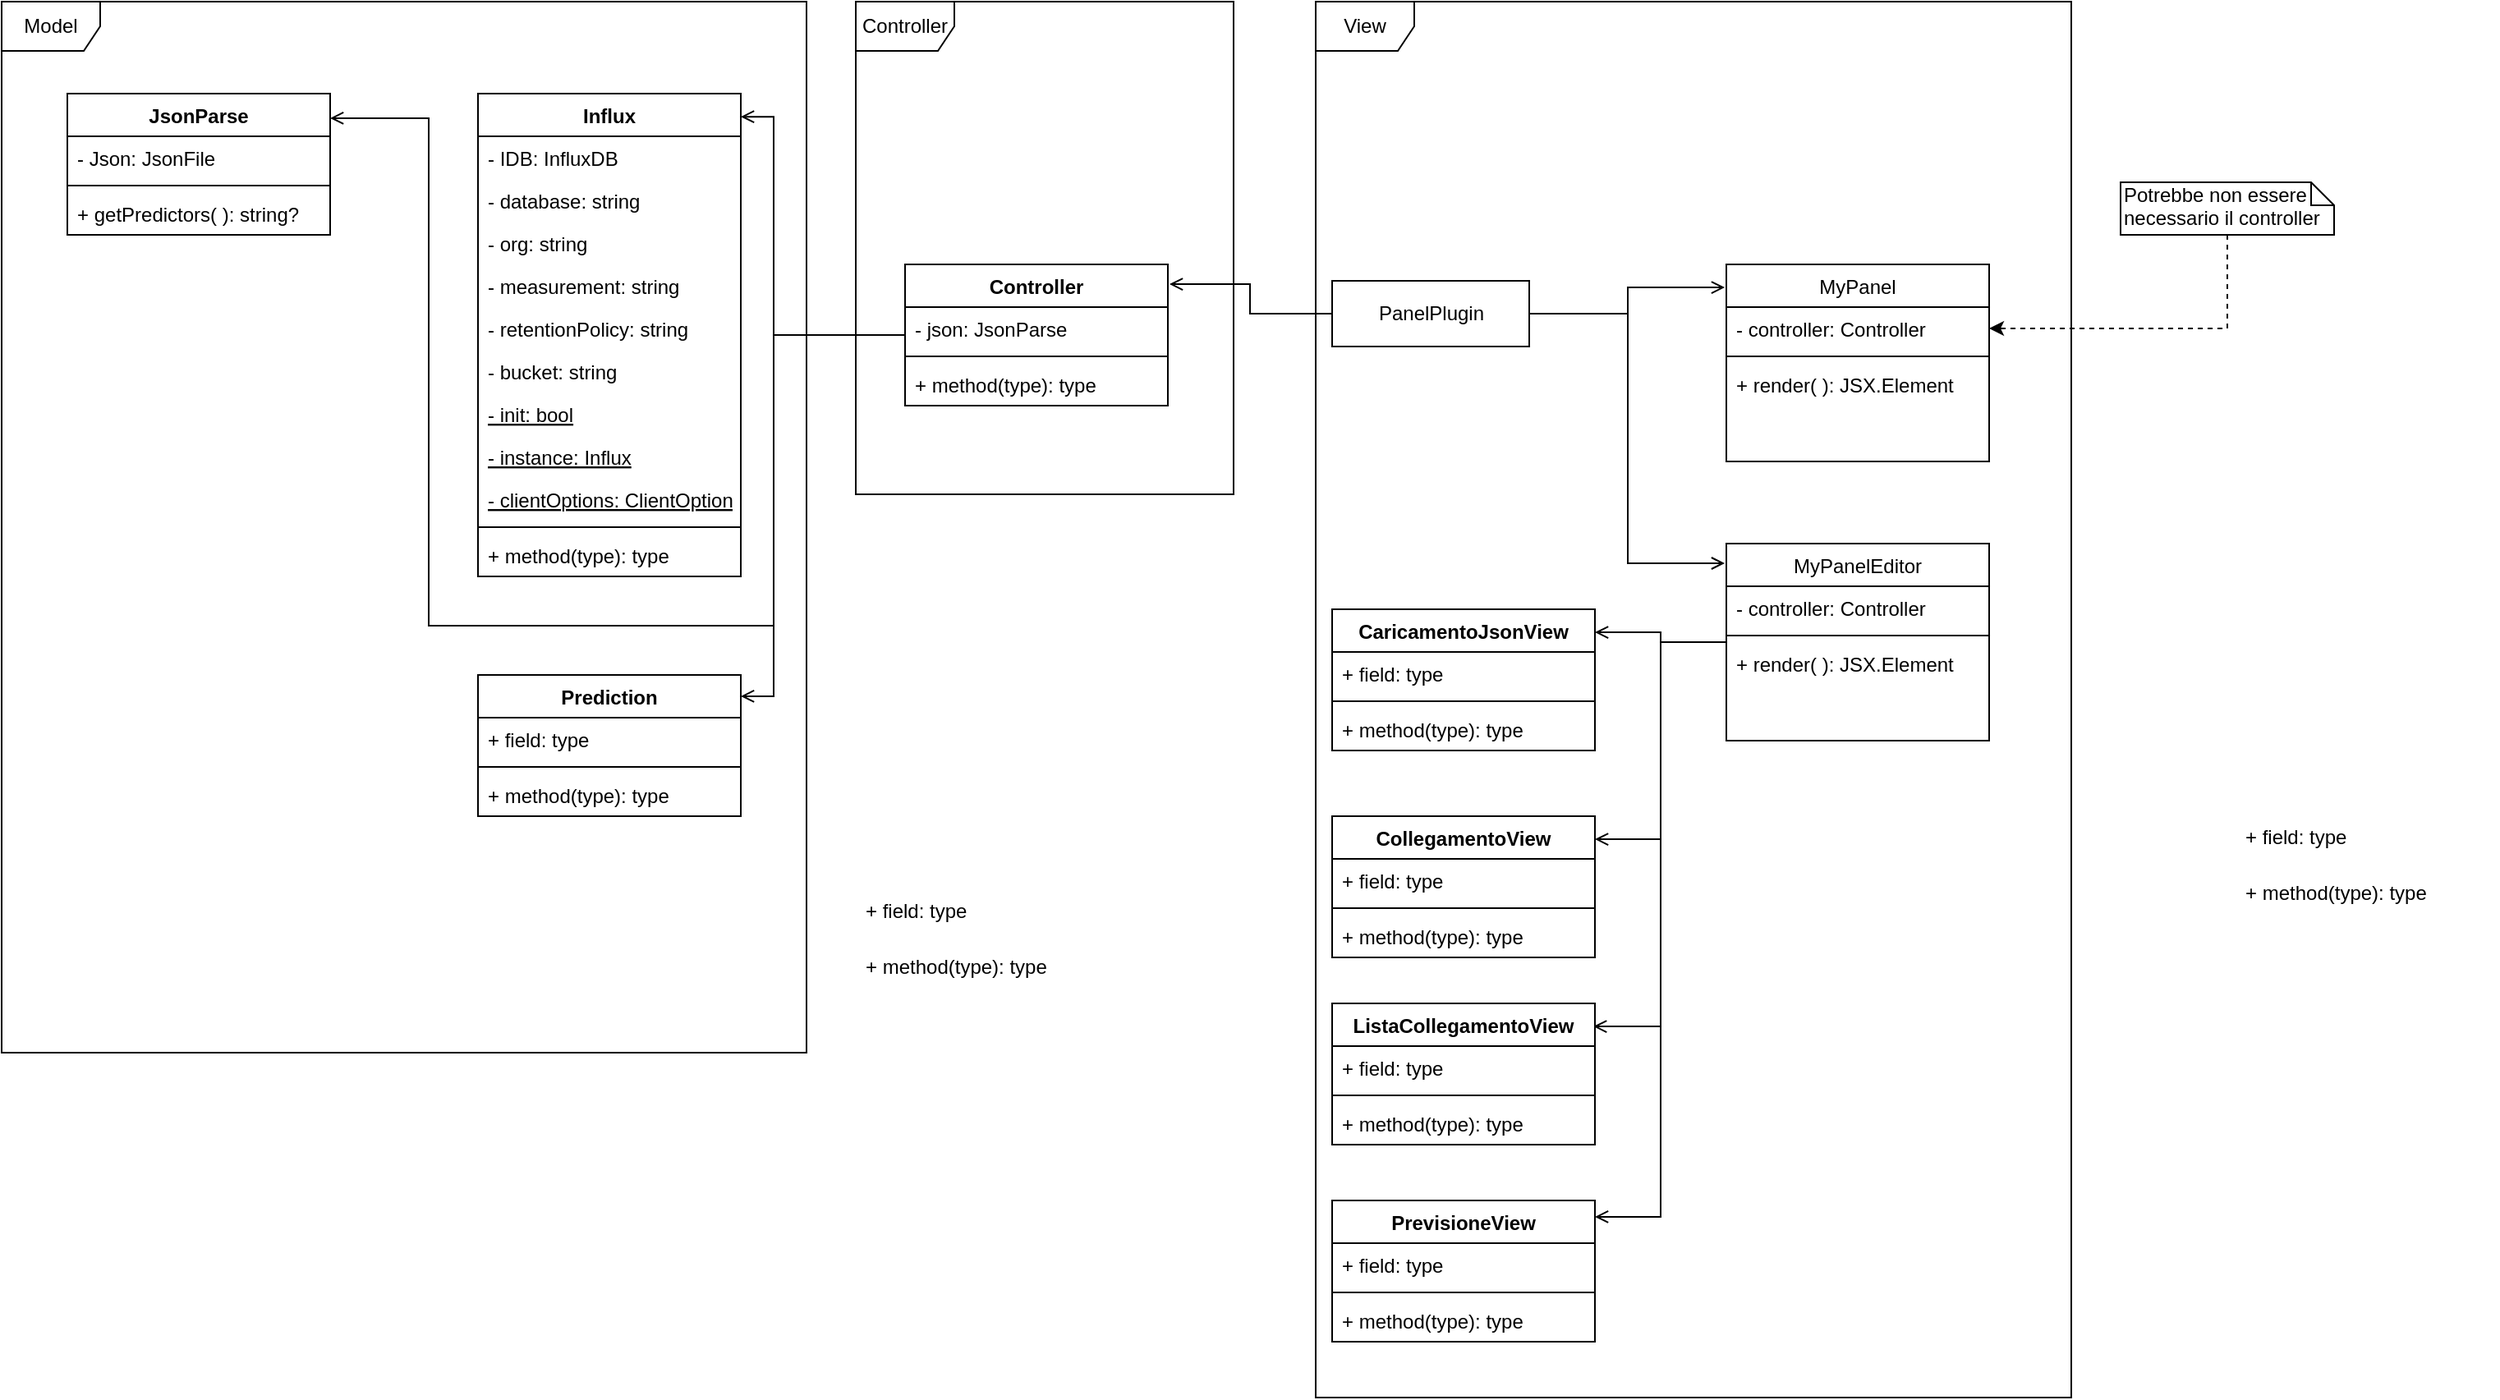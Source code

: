 <mxfile version="13.0.3" type="device"><diagram id="C5RBs43oDa-KdzZeNtuy" name="Page-1"><mxGraphModel dx="2986" dy="822" grid="1" gridSize="10" guides="1" tooltips="1" connect="1" arrows="1" fold="1" page="1" pageScale="1" pageWidth="827" pageHeight="1169" math="0" shadow="0"><root><mxCell id="WIyWlLk6GJQsqaUBKTNV-0"/><mxCell id="WIyWlLk6GJQsqaUBKTNV-1" parent="WIyWlLk6GJQsqaUBKTNV-0"/><mxCell id="JMraxbvX41ucmPS7QItK-8" value="View" style="shape=umlFrame;whiteSpace=wrap;html=1;" vertex="1" parent="WIyWlLk6GJQsqaUBKTNV-1"><mxGeometry x="-490" y="30" width="460" height="850" as="geometry"/></mxCell><mxCell id="JMraxbvX41ucmPS7QItK-7" value="Controller" style="shape=umlFrame;whiteSpace=wrap;html=1;" vertex="1" parent="WIyWlLk6GJQsqaUBKTNV-1"><mxGeometry x="-770" y="30" width="230" height="300" as="geometry"/></mxCell><mxCell id="JMraxbvX41ucmPS7QItK-6" value="Model" style="shape=umlFrame;whiteSpace=wrap;html=1;" vertex="1" parent="WIyWlLk6GJQsqaUBKTNV-1"><mxGeometry x="-1290" y="30" width="490" height="640" as="geometry"/></mxCell><mxCell id="bqARENM6CPj3fpbwpTgn-24" style="edgeStyle=orthogonalEdgeStyle;rounded=0;orthogonalLoop=1;jettySize=auto;html=1;exitX=0;exitY=0.5;exitDx=0;exitDy=0;" parent="WIyWlLk6GJQsqaUBKTNV-1" source="bqARENM6CPj3fpbwpTgn-23" edge="1"><mxGeometry relative="1" as="geometry"><mxPoint x="-470.333" y="224.667" as="targetPoint"/></mxGeometry></mxCell><mxCell id="JMraxbvX41ucmPS7QItK-37" style="edgeStyle=orthogonalEdgeStyle;rounded=0;orthogonalLoop=1;jettySize=auto;html=1;entryX=-0.006;entryY=0.117;entryDx=0;entryDy=0;entryPerimeter=0;endArrow=open;endFill=0;" edge="1" parent="WIyWlLk6GJQsqaUBKTNV-1" source="bqARENM6CPj3fpbwpTgn-23" target="zkfFHV4jXpPFQw0GAbJ--17"><mxGeometry relative="1" as="geometry"/></mxCell><mxCell id="JMraxbvX41ucmPS7QItK-38" style="edgeStyle=orthogonalEdgeStyle;rounded=0;orthogonalLoop=1;jettySize=auto;html=1;entryX=-0.006;entryY=0.1;entryDx=0;entryDy=0;entryPerimeter=0;endArrow=open;endFill=0;" edge="1" parent="WIyWlLk6GJQsqaUBKTNV-1" source="bqARENM6CPj3fpbwpTgn-23" target="zkfFHV4jXpPFQw0GAbJ--6"><mxGeometry relative="1" as="geometry"/></mxCell><mxCell id="JMraxbvX41ucmPS7QItK-45" style="edgeStyle=orthogonalEdgeStyle;rounded=0;orthogonalLoop=1;jettySize=auto;html=1;entryX=1.006;entryY=0.14;entryDx=0;entryDy=0;entryPerimeter=0;endArrow=open;endFill=0;" edge="1" parent="WIyWlLk6GJQsqaUBKTNV-1" source="bqARENM6CPj3fpbwpTgn-23" target="bqARENM6CPj3fpbwpTgn-14"><mxGeometry relative="1" as="geometry"/></mxCell><mxCell id="bqARENM6CPj3fpbwpTgn-23" value="PanelPlugin" style="html=1;" parent="WIyWlLk6GJQsqaUBKTNV-1" vertex="1"><mxGeometry x="-480" y="200" width="120" height="40" as="geometry"/></mxCell><mxCell id="JMraxbvX41ucmPS7QItK-32" style="edgeStyle=orthogonalEdgeStyle;rounded=0;orthogonalLoop=1;jettySize=auto;html=1;entryX=1;entryY=0.163;entryDx=0;entryDy=0;entryPerimeter=0;endArrow=open;endFill=0;" edge="1" parent="WIyWlLk6GJQsqaUBKTNV-1" source="zkfFHV4jXpPFQw0GAbJ--6" target="JMraxbvX41ucmPS7QItK-16"><mxGeometry relative="1" as="geometry"/></mxCell><mxCell id="JMraxbvX41ucmPS7QItK-33" style="edgeStyle=orthogonalEdgeStyle;rounded=0;orthogonalLoop=1;jettySize=auto;html=1;entryX=1;entryY=0.163;entryDx=0;entryDy=0;entryPerimeter=0;endArrow=open;endFill=0;" edge="1" parent="WIyWlLk6GJQsqaUBKTNV-1" source="zkfFHV4jXpPFQw0GAbJ--6" target="JMraxbvX41ucmPS7QItK-20"><mxGeometry relative="1" as="geometry"/></mxCell><mxCell id="JMraxbvX41ucmPS7QItK-34" style="edgeStyle=orthogonalEdgeStyle;rounded=0;orthogonalLoop=1;jettySize=auto;html=1;entryX=0.994;entryY=0.163;entryDx=0;entryDy=0;entryPerimeter=0;endArrow=open;endFill=0;" edge="1" parent="WIyWlLk6GJQsqaUBKTNV-1" source="zkfFHV4jXpPFQw0GAbJ--6" target="JMraxbvX41ucmPS7QItK-24"><mxGeometry relative="1" as="geometry"/></mxCell><mxCell id="JMraxbvX41ucmPS7QItK-35" style="edgeStyle=orthogonalEdgeStyle;rounded=0;orthogonalLoop=1;jettySize=auto;html=1;entryX=1;entryY=0.116;entryDx=0;entryDy=0;entryPerimeter=0;endArrow=open;endFill=0;" edge="1" parent="WIyWlLk6GJQsqaUBKTNV-1" source="zkfFHV4jXpPFQw0GAbJ--6" target="JMraxbvX41ucmPS7QItK-28"><mxGeometry relative="1" as="geometry"/></mxCell><mxCell id="zkfFHV4jXpPFQw0GAbJ--6" value="MyPanelEditor" style="swimlane;fontStyle=0;align=center;verticalAlign=top;childLayout=stackLayout;horizontal=1;startSize=26;horizontalStack=0;resizeParent=1;resizeLast=0;collapsible=1;marginBottom=0;rounded=0;shadow=0;strokeWidth=1;" parent="WIyWlLk6GJQsqaUBKTNV-1" vertex="1"><mxGeometry x="-240" y="360" width="160" height="120" as="geometry"><mxRectangle x="130" y="380" width="160" height="26" as="alternateBounds"/></mxGeometry></mxCell><mxCell id="JMraxbvX41ucmPS7QItK-4" value="- controller: Controller" style="text;strokeColor=none;fillColor=none;align=left;verticalAlign=top;spacingLeft=4;spacingRight=4;overflow=hidden;rotatable=0;points=[[0,0.5],[1,0.5]];portConstraint=eastwest;" vertex="1" parent="zkfFHV4jXpPFQw0GAbJ--6"><mxGeometry y="26" width="160" height="26" as="geometry"/></mxCell><mxCell id="zkfFHV4jXpPFQw0GAbJ--9" value="" style="line;html=1;strokeWidth=1;align=left;verticalAlign=middle;spacingTop=-1;spacingLeft=3;spacingRight=3;rotatable=0;labelPosition=right;points=[];portConstraint=eastwest;" parent="zkfFHV4jXpPFQw0GAbJ--6" vertex="1"><mxGeometry y="52" width="160" height="8" as="geometry"/></mxCell><mxCell id="JMraxbvX41ucmPS7QItK-3" value="+ render( ): JSX.Element" style="text;strokeColor=none;fillColor=none;align=left;verticalAlign=top;spacingLeft=4;spacingRight=4;overflow=hidden;rotatable=0;points=[[0,0.5],[1,0.5]];portConstraint=eastwest;" vertex="1" parent="zkfFHV4jXpPFQw0GAbJ--6"><mxGeometry y="60" width="160" height="26" as="geometry"/></mxCell><mxCell id="zkfFHV4jXpPFQw0GAbJ--17" value="MyPanel" style="swimlane;fontStyle=0;align=center;verticalAlign=top;childLayout=stackLayout;horizontal=1;startSize=26;horizontalStack=0;resizeParent=1;resizeLast=0;collapsible=1;marginBottom=0;rounded=0;shadow=0;strokeWidth=1;" parent="WIyWlLk6GJQsqaUBKTNV-1" vertex="1"><mxGeometry x="-240" y="190" width="160" height="120" as="geometry"><mxRectangle x="550" y="140" width="160" height="26" as="alternateBounds"/></mxGeometry></mxCell><mxCell id="JMraxbvX41ucmPS7QItK-5" value="- controller: Controller" style="text;strokeColor=none;fillColor=none;align=left;verticalAlign=top;spacingLeft=4;spacingRight=4;overflow=hidden;rotatable=0;points=[[0,0.5],[1,0.5]];portConstraint=eastwest;" vertex="1" parent="zkfFHV4jXpPFQw0GAbJ--17"><mxGeometry y="26" width="160" height="26" as="geometry"/></mxCell><mxCell id="zkfFHV4jXpPFQw0GAbJ--23" value="" style="line;html=1;strokeWidth=1;align=left;verticalAlign=middle;spacingTop=-1;spacingLeft=3;spacingRight=3;rotatable=0;labelPosition=right;points=[];portConstraint=eastwest;" parent="zkfFHV4jXpPFQw0GAbJ--17" vertex="1"><mxGeometry y="52" width="160" height="8" as="geometry"/></mxCell><mxCell id="JMraxbvX41ucmPS7QItK-2" value="+ render( ): JSX.Element" style="text;strokeColor=none;fillColor=none;align=left;verticalAlign=top;spacingLeft=4;spacingRight=4;overflow=hidden;rotatable=0;points=[[0,0.5],[1,0.5]];portConstraint=eastwest;" vertex="1" parent="zkfFHV4jXpPFQw0GAbJ--17"><mxGeometry y="60" width="160" height="26" as="geometry"/></mxCell><mxCell id="JMraxbvX41ucmPS7QItK-42" style="edgeStyle=orthogonalEdgeStyle;rounded=0;orthogonalLoop=1;jettySize=auto;html=1;entryX=1;entryY=0.174;entryDx=0;entryDy=0;entryPerimeter=0;endArrow=open;endFill=0;" edge="1" parent="WIyWlLk6GJQsqaUBKTNV-1" source="bqARENM6CPj3fpbwpTgn-14" target="JMraxbvX41ucmPS7QItK-9"><mxGeometry relative="1" as="geometry"><Array as="points"><mxPoint x="-820" y="233"/><mxPoint x="-820" y="410"/><mxPoint x="-1030" y="410"/><mxPoint x="-1030" y="101"/></Array></mxGeometry></mxCell><mxCell id="JMraxbvX41ucmPS7QItK-43" style="edgeStyle=orthogonalEdgeStyle;rounded=0;orthogonalLoop=1;jettySize=auto;html=1;entryX=1;entryY=0.048;entryDx=0;entryDy=0;entryPerimeter=0;endArrow=open;endFill=0;" edge="1" parent="WIyWlLk6GJQsqaUBKTNV-1" source="bqARENM6CPj3fpbwpTgn-14" target="bqARENM6CPj3fpbwpTgn-29"><mxGeometry relative="1" as="geometry"><Array as="points"><mxPoint x="-820" y="233"/><mxPoint x="-820" y="100"/></Array></mxGeometry></mxCell><mxCell id="JMraxbvX41ucmPS7QItK-44" style="edgeStyle=orthogonalEdgeStyle;rounded=0;orthogonalLoop=1;jettySize=auto;html=1;entryX=1;entryY=0.151;entryDx=0;entryDy=0;entryPerimeter=0;endArrow=open;endFill=0;" edge="1" parent="WIyWlLk6GJQsqaUBKTNV-1" source="bqARENM6CPj3fpbwpTgn-14" target="bqARENM6CPj3fpbwpTgn-34"><mxGeometry relative="1" as="geometry"><Array as="points"><mxPoint x="-820" y="233"/><mxPoint x="-820" y="453"/></Array></mxGeometry></mxCell><mxCell id="bqARENM6CPj3fpbwpTgn-14" value="Controller" style="swimlane;fontStyle=1;align=center;verticalAlign=top;childLayout=stackLayout;horizontal=1;startSize=26;horizontalStack=0;resizeParent=1;resizeParentMax=0;resizeLast=0;collapsible=1;marginBottom=0;" parent="WIyWlLk6GJQsqaUBKTNV-1" vertex="1"><mxGeometry x="-740" y="190" width="160" height="86" as="geometry"/></mxCell><mxCell id="bqARENM6CPj3fpbwpTgn-15" value="- json: JsonParse" style="text;strokeColor=none;fillColor=none;align=left;verticalAlign=top;spacingLeft=4;spacingRight=4;overflow=hidden;rotatable=0;points=[[0,0.5],[1,0.5]];portConstraint=eastwest;" parent="bqARENM6CPj3fpbwpTgn-14" vertex="1"><mxGeometry y="26" width="160" height="26" as="geometry"/></mxCell><mxCell id="bqARENM6CPj3fpbwpTgn-16" value="" style="line;strokeWidth=1;fillColor=none;align=left;verticalAlign=middle;spacingTop=-1;spacingLeft=3;spacingRight=3;rotatable=0;labelPosition=right;points=[];portConstraint=eastwest;" parent="bqARENM6CPj3fpbwpTgn-14" vertex="1"><mxGeometry y="52" width="160" height="8" as="geometry"/></mxCell><mxCell id="bqARENM6CPj3fpbwpTgn-17" value="+ method(type): type" style="text;strokeColor=none;fillColor=none;align=left;verticalAlign=top;spacingLeft=4;spacingRight=4;overflow=hidden;rotatable=0;points=[[0,0.5],[1,0.5]];portConstraint=eastwest;" parent="bqARENM6CPj3fpbwpTgn-14" vertex="1"><mxGeometry y="60" width="160" height="26" as="geometry"/></mxCell><mxCell id="bqARENM6CPj3fpbwpTgn-45" value="+ field: type" style="text;strokeColor=none;fillColor=none;align=left;verticalAlign=top;spacingLeft=4;spacingRight=4;overflow=hidden;rotatable=0;points=[[0,0.5],[1,0.5]];portConstraint=eastwest;" parent="WIyWlLk6GJQsqaUBKTNV-1" vertex="1"><mxGeometry x="-770" y="570" width="160" height="26" as="geometry"/></mxCell><mxCell id="bqARENM6CPj3fpbwpTgn-46" value="+ method(type): type" style="text;strokeColor=none;fillColor=none;align=left;verticalAlign=top;spacingLeft=4;spacingRight=4;overflow=hidden;rotatable=0;points=[[0,0.5],[1,0.5]];portConstraint=eastwest;" parent="WIyWlLk6GJQsqaUBKTNV-1" vertex="1"><mxGeometry x="-770" y="604" width="160" height="26" as="geometry"/></mxCell><mxCell id="bqARENM6CPj3fpbwpTgn-34" value="Prediction" style="swimlane;fontStyle=1;align=center;verticalAlign=top;childLayout=stackLayout;horizontal=1;startSize=26;horizontalStack=0;resizeParent=1;resizeParentMax=0;resizeLast=0;collapsible=1;marginBottom=0;" parent="WIyWlLk6GJQsqaUBKTNV-1" vertex="1"><mxGeometry x="-1000" y="440" width="160" height="86" as="geometry"/></mxCell><mxCell id="bqARENM6CPj3fpbwpTgn-35" value="+ field: type" style="text;strokeColor=none;fillColor=none;align=left;verticalAlign=top;spacingLeft=4;spacingRight=4;overflow=hidden;rotatable=0;points=[[0,0.5],[1,0.5]];portConstraint=eastwest;" parent="bqARENM6CPj3fpbwpTgn-34" vertex="1"><mxGeometry y="26" width="160" height="26" as="geometry"/></mxCell><mxCell id="bqARENM6CPj3fpbwpTgn-36" value="" style="line;strokeWidth=1;fillColor=none;align=left;verticalAlign=middle;spacingTop=-1;spacingLeft=3;spacingRight=3;rotatable=0;labelPosition=right;points=[];portConstraint=eastwest;" parent="bqARENM6CPj3fpbwpTgn-34" vertex="1"><mxGeometry y="52" width="160" height="8" as="geometry"/></mxCell><mxCell id="bqARENM6CPj3fpbwpTgn-37" value="+ method(type): type" style="text;strokeColor=none;fillColor=none;align=left;verticalAlign=top;spacingLeft=4;spacingRight=4;overflow=hidden;rotatable=0;points=[[0,0.5],[1,0.5]];portConstraint=eastwest;" parent="bqARENM6CPj3fpbwpTgn-34" vertex="1"><mxGeometry y="60" width="160" height="26" as="geometry"/></mxCell><mxCell id="bqARENM6CPj3fpbwpTgn-29" value="Influx" style="swimlane;fontStyle=1;align=center;verticalAlign=top;childLayout=stackLayout;horizontal=1;startSize=26;horizontalStack=0;resizeParent=1;resizeParentMax=0;resizeLast=0;collapsible=1;marginBottom=0;" parent="WIyWlLk6GJQsqaUBKTNV-1" vertex="1"><mxGeometry x="-1000" y="86" width="160" height="294" as="geometry"/></mxCell><mxCell id="bqARENM6CPj3fpbwpTgn-49" value="- IDB: InfluxDB" style="text;strokeColor=none;fillColor=none;align=left;verticalAlign=top;spacingLeft=4;spacingRight=4;overflow=hidden;rotatable=0;points=[[0,0.5],[1,0.5]];portConstraint=eastwest;" parent="bqARENM6CPj3fpbwpTgn-29" vertex="1"><mxGeometry y="26" width="160" height="26" as="geometry"/></mxCell><mxCell id="bqARENM6CPj3fpbwpTgn-51" value="- database: string" style="text;strokeColor=none;fillColor=none;align=left;verticalAlign=top;spacingLeft=4;spacingRight=4;overflow=hidden;rotatable=0;points=[[0,0.5],[1,0.5]];portConstraint=eastwest;" parent="bqARENM6CPj3fpbwpTgn-29" vertex="1"><mxGeometry y="52" width="160" height="26" as="geometry"/></mxCell><mxCell id="bqARENM6CPj3fpbwpTgn-52" value="- org: string" style="text;strokeColor=none;fillColor=none;align=left;verticalAlign=top;spacingLeft=4;spacingRight=4;overflow=hidden;rotatable=0;points=[[0,0.5],[1,0.5]];portConstraint=eastwest;" parent="bqARENM6CPj3fpbwpTgn-29" vertex="1"><mxGeometry y="78" width="160" height="26" as="geometry"/></mxCell><mxCell id="bqARENM6CPj3fpbwpTgn-53" value="- measurement: string" style="text;strokeColor=none;fillColor=none;align=left;verticalAlign=top;spacingLeft=4;spacingRight=4;overflow=hidden;rotatable=0;points=[[0,0.5],[1,0.5]];portConstraint=eastwest;" parent="bqARENM6CPj3fpbwpTgn-29" vertex="1"><mxGeometry y="104" width="160" height="26" as="geometry"/></mxCell><mxCell id="bqARENM6CPj3fpbwpTgn-54" value="- retentionPolicy: string" style="text;strokeColor=none;fillColor=none;align=left;verticalAlign=top;spacingLeft=4;spacingRight=4;overflow=hidden;rotatable=0;points=[[0,0.5],[1,0.5]];portConstraint=eastwest;" parent="bqARENM6CPj3fpbwpTgn-29" vertex="1"><mxGeometry y="130" width="160" height="26" as="geometry"/></mxCell><mxCell id="bqARENM6CPj3fpbwpTgn-50" value="- bucket: string" style="text;strokeColor=none;fillColor=none;align=left;verticalAlign=top;spacingLeft=4;spacingRight=4;overflow=hidden;rotatable=0;points=[[0,0.5],[1,0.5]];portConstraint=eastwest;" parent="bqARENM6CPj3fpbwpTgn-29" vertex="1"><mxGeometry y="156" width="160" height="26" as="geometry"/></mxCell><mxCell id="bqARENM6CPj3fpbwpTgn-48" value="- init: bool" style="text;strokeColor=none;fillColor=none;align=left;verticalAlign=top;spacingLeft=4;spacingRight=4;overflow=hidden;rotatable=0;points=[[0,0.5],[1,0.5]];portConstraint=eastwest;fontStyle=4" parent="bqARENM6CPj3fpbwpTgn-29" vertex="1"><mxGeometry y="182" width="160" height="26" as="geometry"/></mxCell><mxCell id="bqARENM6CPj3fpbwpTgn-30" value="- instance: Influx" style="text;strokeColor=none;fillColor=none;align=left;verticalAlign=middle;spacingLeft=4;spacingRight=4;overflow=hidden;rotatable=0;points=[[0,0.5],[1,0.5]];portConstraint=eastwest;fontStyle=4;labelBackgroundColor=none;labelBorderColor=none;fontSize=12;horizontal=1;labelPosition=center;verticalLabelPosition=middle;spacing=2;spacingTop=0;spacingBottom=0;" parent="bqARENM6CPj3fpbwpTgn-29" vertex="1"><mxGeometry y="208" width="160" height="26" as="geometry"/></mxCell><mxCell id="bqARENM6CPj3fpbwpTgn-47" value="- clientOptions: ClientOptions" style="text;strokeColor=none;fillColor=none;align=left;verticalAlign=top;spacingLeft=4;spacingRight=4;overflow=hidden;rotatable=0;points=[[0,0.5],[1,0.5]];portConstraint=eastwest;fontStyle=4" parent="bqARENM6CPj3fpbwpTgn-29" vertex="1"><mxGeometry y="234" width="160" height="26" as="geometry"/></mxCell><mxCell id="bqARENM6CPj3fpbwpTgn-31" value="" style="line;strokeWidth=1;fillColor=none;align=left;verticalAlign=middle;spacingTop=-1;spacingLeft=3;spacingRight=3;rotatable=0;labelPosition=right;points=[];portConstraint=eastwest;" parent="bqARENM6CPj3fpbwpTgn-29" vertex="1"><mxGeometry y="260" width="160" height="8" as="geometry"/></mxCell><mxCell id="bqARENM6CPj3fpbwpTgn-32" value="+ method(type): type" style="text;strokeColor=none;fillColor=none;align=left;verticalAlign=top;spacingLeft=4;spacingRight=4;overflow=hidden;rotatable=0;points=[[0,0.5],[1,0.5]];portConstraint=eastwest;" parent="bqARENM6CPj3fpbwpTgn-29" vertex="1"><mxGeometry y="268" width="160" height="26" as="geometry"/></mxCell><mxCell id="JMraxbvX41ucmPS7QItK-0" value="+ field: type" style="text;strokeColor=none;fillColor=none;align=left;verticalAlign=top;spacingLeft=4;spacingRight=4;overflow=hidden;rotatable=0;points=[[0,0.5],[1,0.5]];portConstraint=eastwest;" vertex="1" parent="WIyWlLk6GJQsqaUBKTNV-1"><mxGeometry x="70" y="525" width="160" height="26" as="geometry"/></mxCell><mxCell id="JMraxbvX41ucmPS7QItK-1" value="+ method(type): type" style="text;strokeColor=none;fillColor=none;align=left;verticalAlign=top;spacingLeft=4;spacingRight=4;overflow=hidden;rotatable=0;points=[[0,0.5],[1,0.5]];portConstraint=eastwest;" vertex="1" parent="WIyWlLk6GJQsqaUBKTNV-1"><mxGeometry x="70" y="559" width="160" height="26" as="geometry"/></mxCell><mxCell id="JMraxbvX41ucmPS7QItK-9" value="JsonParse" style="swimlane;fontStyle=1;align=center;verticalAlign=top;childLayout=stackLayout;horizontal=1;startSize=26;horizontalStack=0;resizeParent=1;resizeParentMax=0;resizeLast=0;collapsible=1;marginBottom=0;" vertex="1" parent="WIyWlLk6GJQsqaUBKTNV-1"><mxGeometry x="-1250" y="86" width="160" height="86" as="geometry"/></mxCell><mxCell id="JMraxbvX41ucmPS7QItK-10" value="- Json: JsonFile" style="text;strokeColor=none;fillColor=none;align=left;verticalAlign=top;spacingLeft=4;spacingRight=4;overflow=hidden;rotatable=0;points=[[0,0.5],[1,0.5]];portConstraint=eastwest;" vertex="1" parent="JMraxbvX41ucmPS7QItK-9"><mxGeometry y="26" width="160" height="26" as="geometry"/></mxCell><mxCell id="JMraxbvX41ucmPS7QItK-11" value="" style="line;strokeWidth=1;fillColor=none;align=left;verticalAlign=middle;spacingTop=-1;spacingLeft=3;spacingRight=3;rotatable=0;labelPosition=right;points=[];portConstraint=eastwest;" vertex="1" parent="JMraxbvX41ucmPS7QItK-9"><mxGeometry y="52" width="160" height="8" as="geometry"/></mxCell><mxCell id="JMraxbvX41ucmPS7QItK-12" value="+ getPredictors( ): string?" style="text;strokeColor=none;fillColor=none;align=left;verticalAlign=top;spacingLeft=4;spacingRight=4;overflow=hidden;rotatable=0;points=[[0,0.5],[1,0.5]];portConstraint=eastwest;" vertex="1" parent="JMraxbvX41ucmPS7QItK-9"><mxGeometry y="60" width="160" height="26" as="geometry"/></mxCell><mxCell id="JMraxbvX41ucmPS7QItK-15" style="edgeStyle=orthogonalEdgeStyle;rounded=0;orthogonalLoop=1;jettySize=auto;html=1;entryX=1;entryY=0.5;entryDx=0;entryDy=0;dashed=1;" edge="1" parent="WIyWlLk6GJQsqaUBKTNV-1" source="JMraxbvX41ucmPS7QItK-14" target="JMraxbvX41ucmPS7QItK-5"><mxGeometry relative="1" as="geometry"/></mxCell><mxCell id="JMraxbvX41ucmPS7QItK-14" value="Potrebbe non essere necessario il controller" style="shape=note;whiteSpace=wrap;html=1;size=14;verticalAlign=top;align=left;spacingTop=-6;" vertex="1" parent="WIyWlLk6GJQsqaUBKTNV-1"><mxGeometry y="140" width="130" height="32" as="geometry"/></mxCell><mxCell id="JMraxbvX41ucmPS7QItK-16" value="CaricamentoJsonView" style="swimlane;fontStyle=1;align=center;verticalAlign=top;childLayout=stackLayout;horizontal=1;startSize=26;horizontalStack=0;resizeParent=1;resizeParentMax=0;resizeLast=0;collapsible=1;marginBottom=0;" vertex="1" parent="WIyWlLk6GJQsqaUBKTNV-1"><mxGeometry x="-480" y="400" width="160" height="86" as="geometry"/></mxCell><mxCell id="JMraxbvX41ucmPS7QItK-17" value="+ field: type" style="text;strokeColor=none;fillColor=none;align=left;verticalAlign=top;spacingLeft=4;spacingRight=4;overflow=hidden;rotatable=0;points=[[0,0.5],[1,0.5]];portConstraint=eastwest;" vertex="1" parent="JMraxbvX41ucmPS7QItK-16"><mxGeometry y="26" width="160" height="26" as="geometry"/></mxCell><mxCell id="JMraxbvX41ucmPS7QItK-18" value="" style="line;strokeWidth=1;fillColor=none;align=left;verticalAlign=middle;spacingTop=-1;spacingLeft=3;spacingRight=3;rotatable=0;labelPosition=right;points=[];portConstraint=eastwest;" vertex="1" parent="JMraxbvX41ucmPS7QItK-16"><mxGeometry y="52" width="160" height="8" as="geometry"/></mxCell><mxCell id="JMraxbvX41ucmPS7QItK-19" value="+ method(type): type" style="text;strokeColor=none;fillColor=none;align=left;verticalAlign=top;spacingLeft=4;spacingRight=4;overflow=hidden;rotatable=0;points=[[0,0.5],[1,0.5]];portConstraint=eastwest;" vertex="1" parent="JMraxbvX41ucmPS7QItK-16"><mxGeometry y="60" width="160" height="26" as="geometry"/></mxCell><mxCell id="JMraxbvX41ucmPS7QItK-20" value="CollegamentoView" style="swimlane;fontStyle=1;align=center;verticalAlign=top;childLayout=stackLayout;horizontal=1;startSize=26;horizontalStack=0;resizeParent=1;resizeParentMax=0;resizeLast=0;collapsible=1;marginBottom=0;" vertex="1" parent="WIyWlLk6GJQsqaUBKTNV-1"><mxGeometry x="-480" y="526" width="160" height="86" as="geometry"/></mxCell><mxCell id="JMraxbvX41ucmPS7QItK-21" value="+ field: type" style="text;strokeColor=none;fillColor=none;align=left;verticalAlign=top;spacingLeft=4;spacingRight=4;overflow=hidden;rotatable=0;points=[[0,0.5],[1,0.5]];portConstraint=eastwest;" vertex="1" parent="JMraxbvX41ucmPS7QItK-20"><mxGeometry y="26" width="160" height="26" as="geometry"/></mxCell><mxCell id="JMraxbvX41ucmPS7QItK-22" value="" style="line;strokeWidth=1;fillColor=none;align=left;verticalAlign=middle;spacingTop=-1;spacingLeft=3;spacingRight=3;rotatable=0;labelPosition=right;points=[];portConstraint=eastwest;" vertex="1" parent="JMraxbvX41ucmPS7QItK-20"><mxGeometry y="52" width="160" height="8" as="geometry"/></mxCell><mxCell id="JMraxbvX41ucmPS7QItK-23" value="+ method(type): type" style="text;strokeColor=none;fillColor=none;align=left;verticalAlign=top;spacingLeft=4;spacingRight=4;overflow=hidden;rotatable=0;points=[[0,0.5],[1,0.5]];portConstraint=eastwest;" vertex="1" parent="JMraxbvX41ucmPS7QItK-20"><mxGeometry y="60" width="160" height="26" as="geometry"/></mxCell><mxCell id="JMraxbvX41ucmPS7QItK-24" value="ListaCollegamentoView" style="swimlane;fontStyle=1;align=center;verticalAlign=top;childLayout=stackLayout;horizontal=1;startSize=26;horizontalStack=0;resizeParent=1;resizeParentMax=0;resizeLast=0;collapsible=1;marginBottom=0;" vertex="1" parent="WIyWlLk6GJQsqaUBKTNV-1"><mxGeometry x="-480" y="640" width="160" height="86" as="geometry"/></mxCell><mxCell id="JMraxbvX41ucmPS7QItK-25" value="+ field: type" style="text;strokeColor=none;fillColor=none;align=left;verticalAlign=top;spacingLeft=4;spacingRight=4;overflow=hidden;rotatable=0;points=[[0,0.5],[1,0.5]];portConstraint=eastwest;" vertex="1" parent="JMraxbvX41ucmPS7QItK-24"><mxGeometry y="26" width="160" height="26" as="geometry"/></mxCell><mxCell id="JMraxbvX41ucmPS7QItK-26" value="" style="line;strokeWidth=1;fillColor=none;align=left;verticalAlign=middle;spacingTop=-1;spacingLeft=3;spacingRight=3;rotatable=0;labelPosition=right;points=[];portConstraint=eastwest;" vertex="1" parent="JMraxbvX41ucmPS7QItK-24"><mxGeometry y="52" width="160" height="8" as="geometry"/></mxCell><mxCell id="JMraxbvX41ucmPS7QItK-27" value="+ method(type): type" style="text;strokeColor=none;fillColor=none;align=left;verticalAlign=top;spacingLeft=4;spacingRight=4;overflow=hidden;rotatable=0;points=[[0,0.5],[1,0.5]];portConstraint=eastwest;" vertex="1" parent="JMraxbvX41ucmPS7QItK-24"><mxGeometry y="60" width="160" height="26" as="geometry"/></mxCell><mxCell id="JMraxbvX41ucmPS7QItK-28" value="PrevisioneView" style="swimlane;fontStyle=1;align=center;verticalAlign=top;childLayout=stackLayout;horizontal=1;startSize=26;horizontalStack=0;resizeParent=1;resizeParentMax=0;resizeLast=0;collapsible=1;marginBottom=0;" vertex="1" parent="WIyWlLk6GJQsqaUBKTNV-1"><mxGeometry x="-480" y="760" width="160" height="86" as="geometry"/></mxCell><mxCell id="JMraxbvX41ucmPS7QItK-29" value="+ field: type" style="text;strokeColor=none;fillColor=none;align=left;verticalAlign=top;spacingLeft=4;spacingRight=4;overflow=hidden;rotatable=0;points=[[0,0.5],[1,0.5]];portConstraint=eastwest;" vertex="1" parent="JMraxbvX41ucmPS7QItK-28"><mxGeometry y="26" width="160" height="26" as="geometry"/></mxCell><mxCell id="JMraxbvX41ucmPS7QItK-30" value="" style="line;strokeWidth=1;fillColor=none;align=left;verticalAlign=middle;spacingTop=-1;spacingLeft=3;spacingRight=3;rotatable=0;labelPosition=right;points=[];portConstraint=eastwest;" vertex="1" parent="JMraxbvX41ucmPS7QItK-28"><mxGeometry y="52" width="160" height="8" as="geometry"/></mxCell><mxCell id="JMraxbvX41ucmPS7QItK-31" value="+ method(type): type" style="text;strokeColor=none;fillColor=none;align=left;verticalAlign=top;spacingLeft=4;spacingRight=4;overflow=hidden;rotatable=0;points=[[0,0.5],[1,0.5]];portConstraint=eastwest;" vertex="1" parent="JMraxbvX41ucmPS7QItK-28"><mxGeometry y="60" width="160" height="26" as="geometry"/></mxCell></root></mxGraphModel></diagram></mxfile>